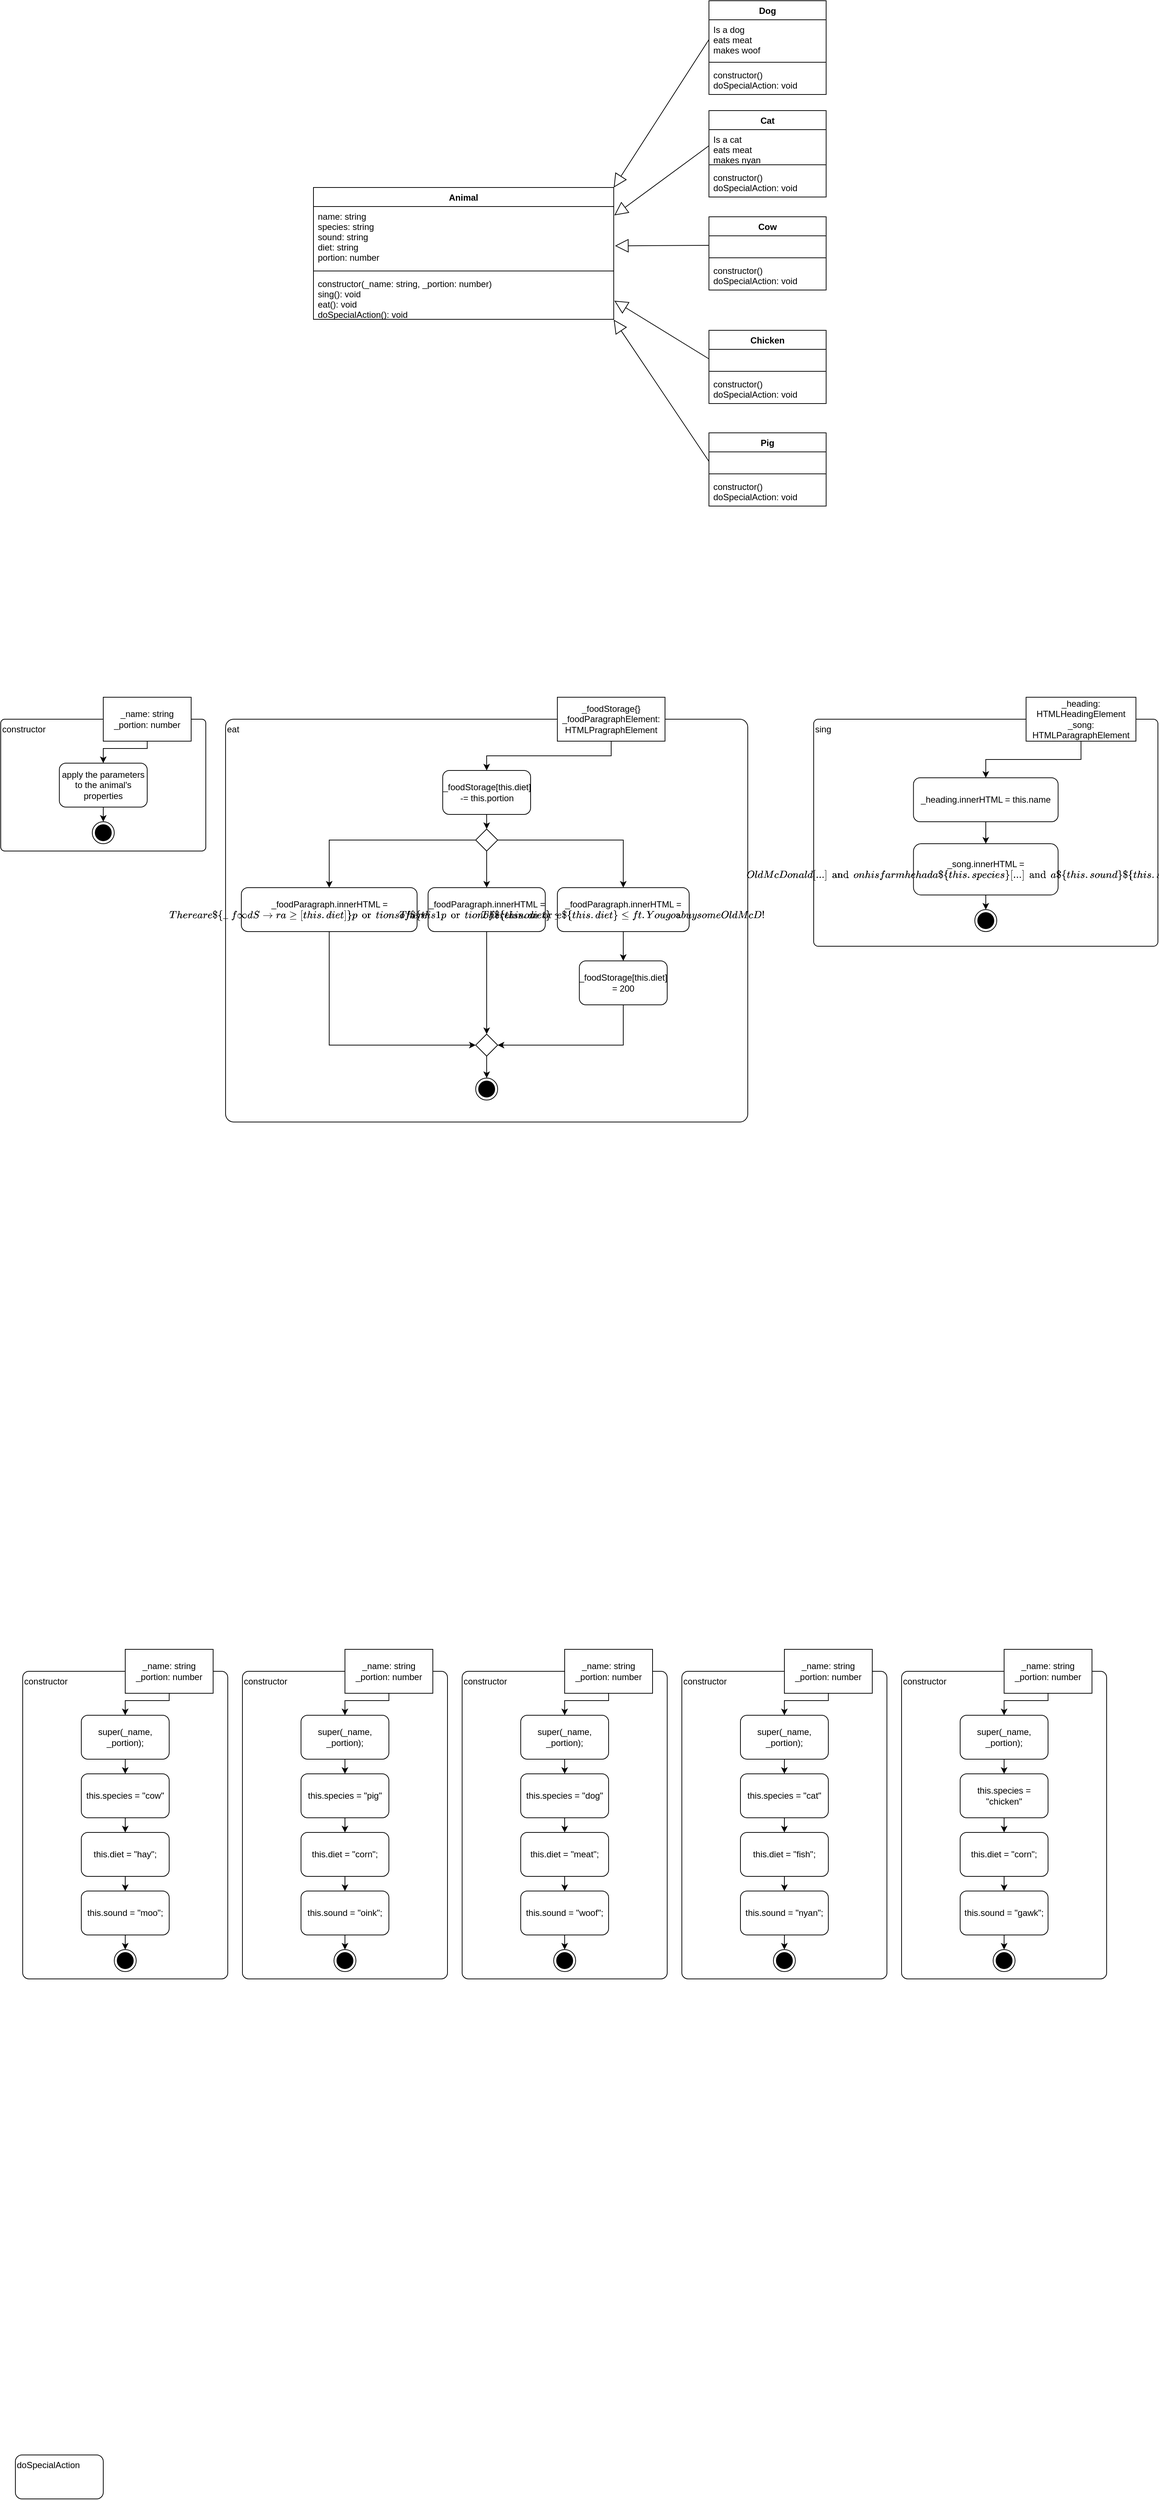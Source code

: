 <mxfile version="18.2.0" type="github">
  <diagram id="1csV_Ddix8SlzEKUmhvD" name="Page-1">
    <mxGraphModel dx="1465" dy="764" grid="1" gridSize="10" guides="1" tooltips="1" connect="1" arrows="1" fold="1" page="1" pageScale="1" pageWidth="1654" pageHeight="1169" math="0" shadow="0">
      <root>
        <mxCell id="0" />
        <mxCell id="1" parent="0" />
        <mxCell id="_8dSPXYWP2zA_d5YcyBC-33" value="" style="group" parent="1" vertex="1" connectable="0">
          <mxGeometry x="477" y="239" width="700" height="690" as="geometry" />
        </mxCell>
        <mxCell id="_8dSPXYWP2zA_d5YcyBC-1" value="Animal" style="swimlane;fontStyle=1;align=center;verticalAlign=top;childLayout=stackLayout;horizontal=1;startSize=26;horizontalStack=0;resizeParent=1;resizeParentMax=0;resizeLast=0;collapsible=1;marginBottom=0;" parent="_8dSPXYWP2zA_d5YcyBC-33" vertex="1">
          <mxGeometry y="255" width="410" height="180" as="geometry" />
        </mxCell>
        <mxCell id="_8dSPXYWP2zA_d5YcyBC-2" value="name: string&#xa;species: string&#xa;sound: string&#xa;diet: string&#xa;portion: number" style="text;strokeColor=none;fillColor=none;align=left;verticalAlign=top;spacingLeft=4;spacingRight=4;overflow=hidden;rotatable=0;points=[[0,0.5],[1,0.5]];portConstraint=eastwest;" parent="_8dSPXYWP2zA_d5YcyBC-1" vertex="1">
          <mxGeometry y="26" width="410" height="84" as="geometry" />
        </mxCell>
        <mxCell id="_8dSPXYWP2zA_d5YcyBC-3" value="" style="line;strokeWidth=1;fillColor=none;align=left;verticalAlign=middle;spacingTop=-1;spacingLeft=3;spacingRight=3;rotatable=0;labelPosition=right;points=[];portConstraint=eastwest;" parent="_8dSPXYWP2zA_d5YcyBC-1" vertex="1">
          <mxGeometry y="110" width="410" height="8" as="geometry" />
        </mxCell>
        <mxCell id="_8dSPXYWP2zA_d5YcyBC-4" value="constructor(_name: string, _portion: number)&#xa;sing(): void&#xa;eat(): void&#xa;doSpecialAction(): void" style="text;strokeColor=none;fillColor=none;align=left;verticalAlign=top;spacingLeft=4;spacingRight=4;overflow=hidden;rotatable=0;points=[[0,0.5],[1,0.5]];portConstraint=eastwest;" parent="_8dSPXYWP2zA_d5YcyBC-1" vertex="1">
          <mxGeometry y="118" width="410" height="62" as="geometry" />
        </mxCell>
        <mxCell id="_8dSPXYWP2zA_d5YcyBC-5" value="Cow" style="swimlane;fontStyle=1;align=center;verticalAlign=top;childLayout=stackLayout;horizontal=1;startSize=26;horizontalStack=0;resizeParent=1;resizeParentMax=0;resizeLast=0;collapsible=1;marginBottom=0;" parent="_8dSPXYWP2zA_d5YcyBC-33" vertex="1">
          <mxGeometry x="540" y="295" width="160" height="100" as="geometry" />
        </mxCell>
        <mxCell id="_8dSPXYWP2zA_d5YcyBC-6" value=" " style="text;strokeColor=none;fillColor=none;align=left;verticalAlign=top;spacingLeft=4;spacingRight=4;overflow=hidden;rotatable=0;points=[[0,0.5],[1,0.5]];portConstraint=eastwest;" parent="_8dSPXYWP2zA_d5YcyBC-5" vertex="1">
          <mxGeometry y="26" width="160" height="26" as="geometry" />
        </mxCell>
        <mxCell id="_8dSPXYWP2zA_d5YcyBC-7" value="" style="line;strokeWidth=1;fillColor=none;align=left;verticalAlign=middle;spacingTop=-1;spacingLeft=3;spacingRight=3;rotatable=0;labelPosition=right;points=[];portConstraint=eastwest;" parent="_8dSPXYWP2zA_d5YcyBC-5" vertex="1">
          <mxGeometry y="52" width="160" height="8" as="geometry" />
        </mxCell>
        <mxCell id="_8dSPXYWP2zA_d5YcyBC-8" value="constructor()&#xa;doSpecialAction: void" style="text;strokeColor=none;fillColor=none;align=left;verticalAlign=top;spacingLeft=4;spacingRight=4;overflow=hidden;rotatable=0;points=[[0,0.5],[1,0.5]];portConstraint=eastwest;" parent="_8dSPXYWP2zA_d5YcyBC-5" vertex="1">
          <mxGeometry y="60" width="160" height="40" as="geometry" />
        </mxCell>
        <mxCell id="_8dSPXYWP2zA_d5YcyBC-9" value="Pig" style="swimlane;fontStyle=1;align=center;verticalAlign=top;childLayout=stackLayout;horizontal=1;startSize=26;horizontalStack=0;resizeParent=1;resizeParentMax=0;resizeLast=0;collapsible=1;marginBottom=0;" parent="_8dSPXYWP2zA_d5YcyBC-33" vertex="1">
          <mxGeometry x="540" y="590" width="160" height="100" as="geometry" />
        </mxCell>
        <mxCell id="_8dSPXYWP2zA_d5YcyBC-10" value=" " style="text;strokeColor=none;fillColor=none;align=left;verticalAlign=top;spacingLeft=4;spacingRight=4;overflow=hidden;rotatable=0;points=[[0,0.5],[1,0.5]];portConstraint=eastwest;" parent="_8dSPXYWP2zA_d5YcyBC-9" vertex="1">
          <mxGeometry y="26" width="160" height="26" as="geometry" />
        </mxCell>
        <mxCell id="_8dSPXYWP2zA_d5YcyBC-11" value="" style="line;strokeWidth=1;fillColor=none;align=left;verticalAlign=middle;spacingTop=-1;spacingLeft=3;spacingRight=3;rotatable=0;labelPosition=right;points=[];portConstraint=eastwest;" parent="_8dSPXYWP2zA_d5YcyBC-9" vertex="1">
          <mxGeometry y="52" width="160" height="8" as="geometry" />
        </mxCell>
        <mxCell id="_8dSPXYWP2zA_d5YcyBC-12" value="constructor()&#xa;doSpecialAction: void" style="text;strokeColor=none;fillColor=none;align=left;verticalAlign=top;spacingLeft=4;spacingRight=4;overflow=hidden;rotatable=0;points=[[0,0.5],[1,0.5]];portConstraint=eastwest;" parent="_8dSPXYWP2zA_d5YcyBC-9" vertex="1">
          <mxGeometry y="60" width="160" height="40" as="geometry" />
        </mxCell>
        <mxCell id="_8dSPXYWP2zA_d5YcyBC-13" value="Dog" style="swimlane;fontStyle=1;align=center;verticalAlign=top;childLayout=stackLayout;horizontal=1;startSize=26;horizontalStack=0;resizeParent=1;resizeParentMax=0;resizeLast=0;collapsible=1;marginBottom=0;" parent="_8dSPXYWP2zA_d5YcyBC-33" vertex="1">
          <mxGeometry x="540" width="160" height="128" as="geometry" />
        </mxCell>
        <mxCell id="_8dSPXYWP2zA_d5YcyBC-14" value="Is a dog&#xa;eats meat&#xa;makes woof " style="text;strokeColor=none;fillColor=none;align=left;verticalAlign=top;spacingLeft=4;spacingRight=4;overflow=hidden;rotatable=0;points=[[0,0.5],[1,0.5]];portConstraint=eastwest;" parent="_8dSPXYWP2zA_d5YcyBC-13" vertex="1">
          <mxGeometry y="26" width="160" height="54" as="geometry" />
        </mxCell>
        <mxCell id="_8dSPXYWP2zA_d5YcyBC-15" value="" style="line;strokeWidth=1;fillColor=none;align=left;verticalAlign=middle;spacingTop=-1;spacingLeft=3;spacingRight=3;rotatable=0;labelPosition=right;points=[];portConstraint=eastwest;" parent="_8dSPXYWP2zA_d5YcyBC-13" vertex="1">
          <mxGeometry y="80" width="160" height="8" as="geometry" />
        </mxCell>
        <mxCell id="_8dSPXYWP2zA_d5YcyBC-16" value="constructor()&#xa;doSpecialAction: void" style="text;strokeColor=none;fillColor=none;align=left;verticalAlign=top;spacingLeft=4;spacingRight=4;overflow=hidden;rotatable=0;points=[[0,0.5],[1,0.5]];portConstraint=eastwest;" parent="_8dSPXYWP2zA_d5YcyBC-13" vertex="1">
          <mxGeometry y="88" width="160" height="40" as="geometry" />
        </mxCell>
        <mxCell id="_8dSPXYWP2zA_d5YcyBC-17" value="Cat" style="swimlane;fontStyle=1;align=center;verticalAlign=top;childLayout=stackLayout;horizontal=1;startSize=26;horizontalStack=0;resizeParent=1;resizeParentMax=0;resizeLast=0;collapsible=1;marginBottom=0;" parent="_8dSPXYWP2zA_d5YcyBC-33" vertex="1">
          <mxGeometry x="540" y="150" width="160" height="118" as="geometry" />
        </mxCell>
        <mxCell id="_8dSPXYWP2zA_d5YcyBC-18" value="Is a cat&#xa;eats meat&#xa;makes nyan " style="text;strokeColor=none;fillColor=none;align=left;verticalAlign=top;spacingLeft=4;spacingRight=4;overflow=hidden;rotatable=0;points=[[0,0.5],[1,0.5]];portConstraint=eastwest;" parent="_8dSPXYWP2zA_d5YcyBC-17" vertex="1">
          <mxGeometry y="26" width="160" height="44" as="geometry" />
        </mxCell>
        <mxCell id="_8dSPXYWP2zA_d5YcyBC-19" value="" style="line;strokeWidth=1;fillColor=none;align=left;verticalAlign=middle;spacingTop=-1;spacingLeft=3;spacingRight=3;rotatable=0;labelPosition=right;points=[];portConstraint=eastwest;" parent="_8dSPXYWP2zA_d5YcyBC-17" vertex="1">
          <mxGeometry y="70" width="160" height="8" as="geometry" />
        </mxCell>
        <mxCell id="_8dSPXYWP2zA_d5YcyBC-20" value="constructor()&#xa;doSpecialAction: void" style="text;strokeColor=none;fillColor=none;align=left;verticalAlign=top;spacingLeft=4;spacingRight=4;overflow=hidden;rotatable=0;points=[[0,0.5],[1,0.5]];portConstraint=eastwest;" parent="_8dSPXYWP2zA_d5YcyBC-17" vertex="1">
          <mxGeometry y="78" width="160" height="40" as="geometry" />
        </mxCell>
        <mxCell id="_8dSPXYWP2zA_d5YcyBC-21" value="Chicken" style="swimlane;fontStyle=1;align=center;verticalAlign=top;childLayout=stackLayout;horizontal=1;startSize=26;horizontalStack=0;resizeParent=1;resizeParentMax=0;resizeLast=0;collapsible=1;marginBottom=0;" parent="_8dSPXYWP2zA_d5YcyBC-33" vertex="1">
          <mxGeometry x="540" y="450" width="160" height="100" as="geometry" />
        </mxCell>
        <mxCell id="_8dSPXYWP2zA_d5YcyBC-22" value=" " style="text;strokeColor=none;fillColor=none;align=left;verticalAlign=top;spacingLeft=4;spacingRight=4;overflow=hidden;rotatable=0;points=[[0,0.5],[1,0.5]];portConstraint=eastwest;" parent="_8dSPXYWP2zA_d5YcyBC-21" vertex="1">
          <mxGeometry y="26" width="160" height="26" as="geometry" />
        </mxCell>
        <mxCell id="_8dSPXYWP2zA_d5YcyBC-23" value="" style="line;strokeWidth=1;fillColor=none;align=left;verticalAlign=middle;spacingTop=-1;spacingLeft=3;spacingRight=3;rotatable=0;labelPosition=right;points=[];portConstraint=eastwest;" parent="_8dSPXYWP2zA_d5YcyBC-21" vertex="1">
          <mxGeometry y="52" width="160" height="8" as="geometry" />
        </mxCell>
        <mxCell id="_8dSPXYWP2zA_d5YcyBC-24" value="constructor()&#xa;doSpecialAction: void" style="text;strokeColor=none;fillColor=none;align=left;verticalAlign=top;spacingLeft=4;spacingRight=4;overflow=hidden;rotatable=0;points=[[0,0.5],[1,0.5]];portConstraint=eastwest;" parent="_8dSPXYWP2zA_d5YcyBC-21" vertex="1">
          <mxGeometry y="60" width="160" height="40" as="geometry" />
        </mxCell>
        <mxCell id="_8dSPXYWP2zA_d5YcyBC-28" value="" style="endArrow=block;endSize=16;endFill=0;html=1;rounded=0;exitX=0;exitY=0.5;exitDx=0;exitDy=0;entryX=1;entryY=0;entryDx=0;entryDy=0;" parent="_8dSPXYWP2zA_d5YcyBC-33" source="_8dSPXYWP2zA_d5YcyBC-14" target="_8dSPXYWP2zA_d5YcyBC-1" edge="1">
          <mxGeometry width="160" relative="1" as="geometry">
            <mxPoint x="440" y="360" as="sourcePoint" />
            <mxPoint x="600" y="360" as="targetPoint" />
          </mxGeometry>
        </mxCell>
        <mxCell id="_8dSPXYWP2zA_d5YcyBC-29" value="" style="endArrow=block;endSize=16;endFill=0;html=1;rounded=0;exitX=0;exitY=0.5;exitDx=0;exitDy=0;entryX=1.002;entryY=0.143;entryDx=0;entryDy=0;entryPerimeter=0;" parent="_8dSPXYWP2zA_d5YcyBC-33" source="_8dSPXYWP2zA_d5YcyBC-18" target="_8dSPXYWP2zA_d5YcyBC-2" edge="1">
          <mxGeometry x="-0.145" y="8" width="160" relative="1" as="geometry">
            <mxPoint x="440" y="280" as="sourcePoint" />
            <mxPoint x="600" y="280" as="targetPoint" />
            <mxPoint as="offset" />
          </mxGeometry>
        </mxCell>
        <mxCell id="_8dSPXYWP2zA_d5YcyBC-30" value="" style="endArrow=block;endSize=16;endFill=0;html=1;rounded=0;exitX=0;exitY=0.5;exitDx=0;exitDy=0;entryX=1.004;entryY=0.639;entryDx=0;entryDy=0;entryPerimeter=0;" parent="_8dSPXYWP2zA_d5YcyBC-33" source="_8dSPXYWP2zA_d5YcyBC-6" target="_8dSPXYWP2zA_d5YcyBC-2" edge="1">
          <mxGeometry width="160" relative="1" as="geometry">
            <mxPoint x="440" y="280" as="sourcePoint" />
            <mxPoint x="420" y="360" as="targetPoint" />
          </mxGeometry>
        </mxCell>
        <mxCell id="_8dSPXYWP2zA_d5YcyBC-31" value="" style="endArrow=block;endSize=16;endFill=0;html=1;rounded=0;exitX=0;exitY=0.5;exitDx=0;exitDy=0;entryX=1.002;entryY=0.591;entryDx=0;entryDy=0;entryPerimeter=0;" parent="_8dSPXYWP2zA_d5YcyBC-33" source="_8dSPXYWP2zA_d5YcyBC-22" target="_8dSPXYWP2zA_d5YcyBC-4" edge="1">
          <mxGeometry width="160" relative="1" as="geometry">
            <mxPoint x="440" y="440" as="sourcePoint" />
            <mxPoint x="600" y="440" as="targetPoint" />
          </mxGeometry>
        </mxCell>
        <mxCell id="_8dSPXYWP2zA_d5YcyBC-32" value="" style="endArrow=block;endSize=16;endFill=0;html=1;rounded=0;entryX=1;entryY=1.008;entryDx=0;entryDy=0;entryPerimeter=0;exitX=0;exitY=0.5;exitDx=0;exitDy=0;" parent="_8dSPXYWP2zA_d5YcyBC-33" source="_8dSPXYWP2zA_d5YcyBC-10" target="_8dSPXYWP2zA_d5YcyBC-4" edge="1">
          <mxGeometry width="160" relative="1" as="geometry">
            <mxPoint x="440" y="440" as="sourcePoint" />
            <mxPoint x="600" y="440" as="targetPoint" />
          </mxGeometry>
        </mxCell>
        <mxCell id="_8dSPXYWP2zA_d5YcyBC-40" value="" style="group" parent="1" vertex="1" connectable="0">
          <mxGeometry x="50" y="1190" width="280" height="210" as="geometry" />
        </mxCell>
        <mxCell id="_8dSPXYWP2zA_d5YcyBC-34" value="constructor" style="rounded=1;whiteSpace=wrap;html=1;verticalAlign=top;align=left;arcSize=3;" parent="_8dSPXYWP2zA_d5YcyBC-40" vertex="1">
          <mxGeometry y="30" width="280" height="180" as="geometry" />
        </mxCell>
        <mxCell id="_8dSPXYWP2zA_d5YcyBC-35" value="_name: string&lt;br&gt;_portion: number" style="rounded=0;whiteSpace=wrap;html=1;" parent="_8dSPXYWP2zA_d5YcyBC-40" vertex="1">
          <mxGeometry x="140" width="120" height="60" as="geometry" />
        </mxCell>
        <mxCell id="_8dSPXYWP2zA_d5YcyBC-36" value="apply the parameters to the animal&#39;s properties" style="rounded=1;whiteSpace=wrap;html=1;" parent="_8dSPXYWP2zA_d5YcyBC-40" vertex="1">
          <mxGeometry x="80" y="90" width="120" height="60" as="geometry" />
        </mxCell>
        <mxCell id="_8dSPXYWP2zA_d5YcyBC-38" style="edgeStyle=orthogonalEdgeStyle;rounded=0;orthogonalLoop=1;jettySize=auto;html=1;exitX=0.5;exitY=1;exitDx=0;exitDy=0;entryX=0.5;entryY=0;entryDx=0;entryDy=0;" parent="_8dSPXYWP2zA_d5YcyBC-40" source="_8dSPXYWP2zA_d5YcyBC-35" target="_8dSPXYWP2zA_d5YcyBC-36" edge="1">
          <mxGeometry relative="1" as="geometry">
            <Array as="points">
              <mxPoint x="200" y="70" />
              <mxPoint x="140" y="70" />
            </Array>
          </mxGeometry>
        </mxCell>
        <mxCell id="_8dSPXYWP2zA_d5YcyBC-37" value="" style="ellipse;html=1;shape=endState;fillColor=#000000;strokeColor=#000000;" parent="_8dSPXYWP2zA_d5YcyBC-40" vertex="1">
          <mxGeometry x="125" y="170" width="30" height="30" as="geometry" />
        </mxCell>
        <mxCell id="_8dSPXYWP2zA_d5YcyBC-39" style="edgeStyle=orthogonalEdgeStyle;rounded=0;orthogonalLoop=1;jettySize=auto;html=1;exitX=0.5;exitY=1;exitDx=0;exitDy=0;entryX=0.5;entryY=0;entryDx=0;entryDy=0;" parent="_8dSPXYWP2zA_d5YcyBC-40" source="_8dSPXYWP2zA_d5YcyBC-36" target="_8dSPXYWP2zA_d5YcyBC-37" edge="1">
          <mxGeometry relative="1" as="geometry" />
        </mxCell>
        <mxCell id="_8dSPXYWP2zA_d5YcyBC-62" value="" style="group" parent="1" vertex="1" connectable="0">
          <mxGeometry x="357" y="1190" width="713" height="580" as="geometry" />
        </mxCell>
        <mxCell id="_8dSPXYWP2zA_d5YcyBC-41" value="eat" style="rounded=1;whiteSpace=wrap;html=1;verticalAlign=top;align=left;arcSize=2;" parent="_8dSPXYWP2zA_d5YcyBC-62" vertex="1">
          <mxGeometry y="30" width="713" height="550" as="geometry" />
        </mxCell>
        <mxCell id="_8dSPXYWP2zA_d5YcyBC-42" value="_foodStorage{}&lt;br&gt;_foodParagraphElement:&lt;br&gt;HTMLPragraphElement" style="rounded=0;whiteSpace=wrap;html=1;" parent="_8dSPXYWP2zA_d5YcyBC-62" vertex="1">
          <mxGeometry x="453" width="147" height="60" as="geometry" />
        </mxCell>
        <mxCell id="_8dSPXYWP2zA_d5YcyBC-43" value="_foodStorage[this.diet] -= this.portion" style="rounded=1;whiteSpace=wrap;html=1;labelBorderColor=none;" parent="_8dSPXYWP2zA_d5YcyBC-62" vertex="1">
          <mxGeometry x="296.5" y="100" width="120" height="60" as="geometry" />
        </mxCell>
        <mxCell id="_8dSPXYWP2zA_d5YcyBC-52" style="edgeStyle=orthogonalEdgeStyle;rounded=0;orthogonalLoop=1;jettySize=auto;html=1;exitX=0.5;exitY=1;exitDx=0;exitDy=0;entryX=0.5;entryY=0;entryDx=0;entryDy=0;" parent="_8dSPXYWP2zA_d5YcyBC-62" source="_8dSPXYWP2zA_d5YcyBC-42" target="_8dSPXYWP2zA_d5YcyBC-43" edge="1">
          <mxGeometry relative="1" as="geometry" />
        </mxCell>
        <mxCell id="_8dSPXYWP2zA_d5YcyBC-44" value="" style="rhombus;whiteSpace=wrap;html=1;labelBorderColor=none;" parent="_8dSPXYWP2zA_d5YcyBC-62" vertex="1">
          <mxGeometry x="341.5" y="180" width="30" height="30" as="geometry" />
        </mxCell>
        <mxCell id="_8dSPXYWP2zA_d5YcyBC-53" style="edgeStyle=orthogonalEdgeStyle;rounded=0;orthogonalLoop=1;jettySize=auto;html=1;exitX=0.5;exitY=1;exitDx=0;exitDy=0;entryX=0.5;entryY=0;entryDx=0;entryDy=0;" parent="_8dSPXYWP2zA_d5YcyBC-62" source="_8dSPXYWP2zA_d5YcyBC-43" target="_8dSPXYWP2zA_d5YcyBC-44" edge="1">
          <mxGeometry relative="1" as="geometry" />
        </mxCell>
        <mxCell id="_8dSPXYWP2zA_d5YcyBC-45" value="_foodParagraph.innerHTML = `There are ${_foodStorage[this.diet]} portions of ${this.diet} left`" style="rounded=1;whiteSpace=wrap;html=1;labelBorderColor=none;" parent="_8dSPXYWP2zA_d5YcyBC-62" vertex="1">
          <mxGeometry x="21.5" y="260" width="240" height="60" as="geometry" />
        </mxCell>
        <mxCell id="_8dSPXYWP2zA_d5YcyBC-54" style="edgeStyle=orthogonalEdgeStyle;rounded=0;orthogonalLoop=1;jettySize=auto;html=1;exitX=0;exitY=0.5;exitDx=0;exitDy=0;entryX=0.5;entryY=0;entryDx=0;entryDy=0;" parent="_8dSPXYWP2zA_d5YcyBC-62" source="_8dSPXYWP2zA_d5YcyBC-44" target="_8dSPXYWP2zA_d5YcyBC-45" edge="1">
          <mxGeometry relative="1" as="geometry" />
        </mxCell>
        <mxCell id="_8dSPXYWP2zA_d5YcyBC-46" value="_foodParagraph.innerHTML = `There is 1 portion of ${this.diet} left`" style="rounded=1;whiteSpace=wrap;html=1;labelBorderColor=none;" parent="_8dSPXYWP2zA_d5YcyBC-62" vertex="1">
          <mxGeometry x="276.5" y="260" width="160" height="60" as="geometry" />
        </mxCell>
        <mxCell id="_8dSPXYWP2zA_d5YcyBC-55" style="edgeStyle=orthogonalEdgeStyle;rounded=0;orthogonalLoop=1;jettySize=auto;html=1;exitX=0.5;exitY=1;exitDx=0;exitDy=0;entryX=0.5;entryY=0;entryDx=0;entryDy=0;" parent="_8dSPXYWP2zA_d5YcyBC-62" source="_8dSPXYWP2zA_d5YcyBC-44" target="_8dSPXYWP2zA_d5YcyBC-46" edge="1">
          <mxGeometry relative="1" as="geometry" />
        </mxCell>
        <mxCell id="_8dSPXYWP2zA_d5YcyBC-47" value="_foodParagraph.innerHTML = `There is no more ${this.diet} left. You gotta buy some Old McD!`" style="rounded=1;whiteSpace=wrap;html=1;labelBorderColor=none;" parent="_8dSPXYWP2zA_d5YcyBC-62" vertex="1">
          <mxGeometry x="453" y="260" width="180" height="60" as="geometry" />
        </mxCell>
        <mxCell id="_8dSPXYWP2zA_d5YcyBC-56" style="edgeStyle=orthogonalEdgeStyle;rounded=0;orthogonalLoop=1;jettySize=auto;html=1;exitX=1;exitY=0.5;exitDx=0;exitDy=0;entryX=0.5;entryY=0;entryDx=0;entryDy=0;" parent="_8dSPXYWP2zA_d5YcyBC-62" source="_8dSPXYWP2zA_d5YcyBC-44" target="_8dSPXYWP2zA_d5YcyBC-47" edge="1">
          <mxGeometry relative="1" as="geometry" />
        </mxCell>
        <mxCell id="_8dSPXYWP2zA_d5YcyBC-48" value="_foodStorage[this.diet] = 200" style="rounded=1;whiteSpace=wrap;html=1;labelBorderColor=none;" parent="_8dSPXYWP2zA_d5YcyBC-62" vertex="1">
          <mxGeometry x="483" y="360" width="120" height="60" as="geometry" />
        </mxCell>
        <mxCell id="_8dSPXYWP2zA_d5YcyBC-59" style="edgeStyle=orthogonalEdgeStyle;rounded=0;orthogonalLoop=1;jettySize=auto;html=1;exitX=0.5;exitY=1;exitDx=0;exitDy=0;entryX=0.5;entryY=0;entryDx=0;entryDy=0;" parent="_8dSPXYWP2zA_d5YcyBC-62" source="_8dSPXYWP2zA_d5YcyBC-47" target="_8dSPXYWP2zA_d5YcyBC-48" edge="1">
          <mxGeometry relative="1" as="geometry" />
        </mxCell>
        <mxCell id="_8dSPXYWP2zA_d5YcyBC-50" value="" style="rhombus;whiteSpace=wrap;html=1;labelBorderColor=none;" parent="_8dSPXYWP2zA_d5YcyBC-62" vertex="1">
          <mxGeometry x="341.5" y="460" width="30" height="30" as="geometry" />
        </mxCell>
        <mxCell id="_8dSPXYWP2zA_d5YcyBC-57" style="edgeStyle=orthogonalEdgeStyle;rounded=0;orthogonalLoop=1;jettySize=auto;html=1;exitX=0.5;exitY=1;exitDx=0;exitDy=0;entryX=0;entryY=0.5;entryDx=0;entryDy=0;" parent="_8dSPXYWP2zA_d5YcyBC-62" source="_8dSPXYWP2zA_d5YcyBC-45" target="_8dSPXYWP2zA_d5YcyBC-50" edge="1">
          <mxGeometry relative="1" as="geometry" />
        </mxCell>
        <mxCell id="_8dSPXYWP2zA_d5YcyBC-58" style="edgeStyle=orthogonalEdgeStyle;rounded=0;orthogonalLoop=1;jettySize=auto;html=1;exitX=0.5;exitY=1;exitDx=0;exitDy=0;entryX=0.5;entryY=0;entryDx=0;entryDy=0;" parent="_8dSPXYWP2zA_d5YcyBC-62" source="_8dSPXYWP2zA_d5YcyBC-46" target="_8dSPXYWP2zA_d5YcyBC-50" edge="1">
          <mxGeometry relative="1" as="geometry" />
        </mxCell>
        <mxCell id="_8dSPXYWP2zA_d5YcyBC-60" style="edgeStyle=orthogonalEdgeStyle;rounded=0;orthogonalLoop=1;jettySize=auto;html=1;exitX=0.5;exitY=1;exitDx=0;exitDy=0;entryX=1;entryY=0.5;entryDx=0;entryDy=0;" parent="_8dSPXYWP2zA_d5YcyBC-62" source="_8dSPXYWP2zA_d5YcyBC-48" target="_8dSPXYWP2zA_d5YcyBC-50" edge="1">
          <mxGeometry relative="1" as="geometry" />
        </mxCell>
        <mxCell id="_8dSPXYWP2zA_d5YcyBC-51" value="" style="ellipse;html=1;shape=endState;fillColor=#000000;strokeColor=#000000;" parent="_8dSPXYWP2zA_d5YcyBC-62" vertex="1">
          <mxGeometry x="341.5" y="520" width="30" height="30" as="geometry" />
        </mxCell>
        <mxCell id="_8dSPXYWP2zA_d5YcyBC-61" style="edgeStyle=orthogonalEdgeStyle;rounded=0;orthogonalLoop=1;jettySize=auto;html=1;exitX=0.5;exitY=1;exitDx=0;exitDy=0;entryX=0.5;entryY=0;entryDx=0;entryDy=0;" parent="_8dSPXYWP2zA_d5YcyBC-62" source="_8dSPXYWP2zA_d5YcyBC-50" target="_8dSPXYWP2zA_d5YcyBC-51" edge="1">
          <mxGeometry relative="1" as="geometry" />
        </mxCell>
        <mxCell id="GHM1AjA-eYtkxt2MmcrY-9" value="" style="group" vertex="1" connectable="0" parent="1">
          <mxGeometry x="1160" y="1190" width="470" height="340" as="geometry" />
        </mxCell>
        <mxCell id="GHM1AjA-eYtkxt2MmcrY-1" value="sing" style="rounded=1;whiteSpace=wrap;html=1;arcSize=2;verticalAlign=top;align=left;" vertex="1" parent="GHM1AjA-eYtkxt2MmcrY-9">
          <mxGeometry y="30" width="470" height="310" as="geometry" />
        </mxCell>
        <mxCell id="GHM1AjA-eYtkxt2MmcrY-2" value="_heading: HTMLHeadingElement&lt;br&gt;_song: HTMLParagraphElement" style="rounded=0;whiteSpace=wrap;html=1;" vertex="1" parent="GHM1AjA-eYtkxt2MmcrY-9">
          <mxGeometry x="290" width="150" height="60" as="geometry" />
        </mxCell>
        <mxCell id="GHM1AjA-eYtkxt2MmcrY-3" value="_heading.innerHTML = this.name" style="rounded=1;whiteSpace=wrap;html=1;" vertex="1" parent="GHM1AjA-eYtkxt2MmcrY-9">
          <mxGeometry x="136.25" y="110" width="197.5" height="60" as="geometry" />
        </mxCell>
        <mxCell id="GHM1AjA-eYtkxt2MmcrY-6" style="edgeStyle=orthogonalEdgeStyle;rounded=0;orthogonalLoop=1;jettySize=auto;html=1;exitX=0.5;exitY=1;exitDx=0;exitDy=0;entryX=0.5;entryY=0;entryDx=0;entryDy=0;" edge="1" parent="GHM1AjA-eYtkxt2MmcrY-9" source="GHM1AjA-eYtkxt2MmcrY-2" target="GHM1AjA-eYtkxt2MmcrY-3">
          <mxGeometry relative="1" as="geometry" />
        </mxCell>
        <mxCell id="GHM1AjA-eYtkxt2MmcrY-4" value="_song.innerHTML = `Old McDonald[...] and on his farm he had a ${this.species} [...] and a ${this.sound}${this.sound} here [...]`" style="rounded=1;whiteSpace=wrap;html=1;" vertex="1" parent="GHM1AjA-eYtkxt2MmcrY-9">
          <mxGeometry x="136.25" y="200" width="197.5" height="70" as="geometry" />
        </mxCell>
        <mxCell id="GHM1AjA-eYtkxt2MmcrY-7" style="edgeStyle=orthogonalEdgeStyle;rounded=0;orthogonalLoop=1;jettySize=auto;html=1;exitX=0.5;exitY=1;exitDx=0;exitDy=0;entryX=0.5;entryY=0;entryDx=0;entryDy=0;" edge="1" parent="GHM1AjA-eYtkxt2MmcrY-9" source="GHM1AjA-eYtkxt2MmcrY-3" target="GHM1AjA-eYtkxt2MmcrY-4">
          <mxGeometry relative="1" as="geometry" />
        </mxCell>
        <mxCell id="GHM1AjA-eYtkxt2MmcrY-5" value="" style="ellipse;html=1;shape=endState;fillColor=#000000;strokeColor=#000000;" vertex="1" parent="GHM1AjA-eYtkxt2MmcrY-9">
          <mxGeometry x="220" y="290" width="30" height="30" as="geometry" />
        </mxCell>
        <mxCell id="GHM1AjA-eYtkxt2MmcrY-8" style="edgeStyle=orthogonalEdgeStyle;rounded=0;orthogonalLoop=1;jettySize=auto;html=1;exitX=0.5;exitY=1;exitDx=0;exitDy=0;entryX=0.5;entryY=0;entryDx=0;entryDy=0;" edge="1" parent="GHM1AjA-eYtkxt2MmcrY-9" source="GHM1AjA-eYtkxt2MmcrY-4" target="GHM1AjA-eYtkxt2MmcrY-5">
          <mxGeometry relative="1" as="geometry" />
        </mxCell>
        <mxCell id="GHM1AjA-eYtkxt2MmcrY-11" value="constructor" style="rounded=1;whiteSpace=wrap;html=1;verticalAlign=top;align=left;arcSize=3;" vertex="1" parent="1">
          <mxGeometry x="80" y="2520" width="280" height="420" as="geometry" />
        </mxCell>
        <mxCell id="GHM1AjA-eYtkxt2MmcrY-22" style="edgeStyle=orthogonalEdgeStyle;rounded=0;orthogonalLoop=1;jettySize=auto;html=1;exitX=0.5;exitY=1;exitDx=0;exitDy=0;entryX=0.5;entryY=0;entryDx=0;entryDy=0;" edge="1" parent="1" source="GHM1AjA-eYtkxt2MmcrY-13" target="GHM1AjA-eYtkxt2MmcrY-18">
          <mxGeometry relative="1" as="geometry" />
        </mxCell>
        <mxCell id="GHM1AjA-eYtkxt2MmcrY-13" value="super(_name, _portion);" style="rounded=1;whiteSpace=wrap;html=1;" vertex="1" parent="1">
          <mxGeometry x="160" y="2580" width="120" height="60" as="geometry" />
        </mxCell>
        <mxCell id="GHM1AjA-eYtkxt2MmcrY-15" value="" style="ellipse;html=1;shape=endState;fillColor=#000000;strokeColor=#000000;" vertex="1" parent="1">
          <mxGeometry x="205" y="2900" width="30" height="30" as="geometry" />
        </mxCell>
        <mxCell id="GHM1AjA-eYtkxt2MmcrY-21" style="edgeStyle=orthogonalEdgeStyle;rounded=0;orthogonalLoop=1;jettySize=auto;html=1;exitX=0.5;exitY=1;exitDx=0;exitDy=0;entryX=0.5;entryY=0;entryDx=0;entryDy=0;" edge="1" parent="1" source="GHM1AjA-eYtkxt2MmcrY-17" target="GHM1AjA-eYtkxt2MmcrY-13">
          <mxGeometry relative="1" as="geometry">
            <Array as="points">
              <mxPoint x="280" y="2560" />
              <mxPoint x="220" y="2560" />
            </Array>
          </mxGeometry>
        </mxCell>
        <mxCell id="GHM1AjA-eYtkxt2MmcrY-17" value="_name: string&lt;br&gt;_portion: number" style="rounded=0;whiteSpace=wrap;html=1;" vertex="1" parent="1">
          <mxGeometry x="220" y="2490" width="120" height="60" as="geometry" />
        </mxCell>
        <mxCell id="GHM1AjA-eYtkxt2MmcrY-23" style="edgeStyle=orthogonalEdgeStyle;rounded=0;orthogonalLoop=1;jettySize=auto;html=1;exitX=0.5;exitY=1;exitDx=0;exitDy=0;entryX=0.5;entryY=0;entryDx=0;entryDy=0;" edge="1" parent="1" source="GHM1AjA-eYtkxt2MmcrY-18" target="GHM1AjA-eYtkxt2MmcrY-19">
          <mxGeometry relative="1" as="geometry" />
        </mxCell>
        <mxCell id="GHM1AjA-eYtkxt2MmcrY-18" value="this.species = &quot;cow&quot;" style="rounded=1;whiteSpace=wrap;html=1;" vertex="1" parent="1">
          <mxGeometry x="160" y="2660" width="120" height="60" as="geometry" />
        </mxCell>
        <mxCell id="GHM1AjA-eYtkxt2MmcrY-24" style="edgeStyle=orthogonalEdgeStyle;rounded=0;orthogonalLoop=1;jettySize=auto;html=1;exitX=0.5;exitY=1;exitDx=0;exitDy=0;entryX=0.5;entryY=0;entryDx=0;entryDy=0;" edge="1" parent="1" source="GHM1AjA-eYtkxt2MmcrY-19" target="GHM1AjA-eYtkxt2MmcrY-20">
          <mxGeometry relative="1" as="geometry" />
        </mxCell>
        <mxCell id="GHM1AjA-eYtkxt2MmcrY-19" value="this.diet = &quot;hay&quot;;" style="rounded=1;whiteSpace=wrap;html=1;" vertex="1" parent="1">
          <mxGeometry x="160" y="2740" width="120" height="60" as="geometry" />
        </mxCell>
        <mxCell id="GHM1AjA-eYtkxt2MmcrY-25" style="edgeStyle=orthogonalEdgeStyle;rounded=0;orthogonalLoop=1;jettySize=auto;html=1;exitX=0.5;exitY=1;exitDx=0;exitDy=0;entryX=0.5;entryY=0;entryDx=0;entryDy=0;" edge="1" parent="1" source="GHM1AjA-eYtkxt2MmcrY-20" target="GHM1AjA-eYtkxt2MmcrY-15">
          <mxGeometry relative="1" as="geometry" />
        </mxCell>
        <mxCell id="GHM1AjA-eYtkxt2MmcrY-20" value="this.sound = &quot;moo&quot;;" style="rounded=1;whiteSpace=wrap;html=1;" vertex="1" parent="1">
          <mxGeometry x="160" y="2820" width="120" height="60" as="geometry" />
        </mxCell>
        <mxCell id="GHM1AjA-eYtkxt2MmcrY-26" value="constructor" style="rounded=1;whiteSpace=wrap;html=1;verticalAlign=top;align=left;arcSize=3;" vertex="1" parent="1">
          <mxGeometry x="380" y="2520" width="280" height="420" as="geometry" />
        </mxCell>
        <mxCell id="GHM1AjA-eYtkxt2MmcrY-27" style="edgeStyle=orthogonalEdgeStyle;rounded=0;orthogonalLoop=1;jettySize=auto;html=1;exitX=0.5;exitY=1;exitDx=0;exitDy=0;entryX=0.5;entryY=0;entryDx=0;entryDy=0;" edge="1" parent="1" source="GHM1AjA-eYtkxt2MmcrY-28" target="GHM1AjA-eYtkxt2MmcrY-33">
          <mxGeometry relative="1" as="geometry" />
        </mxCell>
        <mxCell id="GHM1AjA-eYtkxt2MmcrY-28" value="super(_name, _portion);" style="rounded=1;whiteSpace=wrap;html=1;" vertex="1" parent="1">
          <mxGeometry x="460" y="2580" width="120" height="60" as="geometry" />
        </mxCell>
        <mxCell id="GHM1AjA-eYtkxt2MmcrY-29" value="" style="ellipse;html=1;shape=endState;fillColor=#000000;strokeColor=#000000;" vertex="1" parent="1">
          <mxGeometry x="505" y="2900" width="30" height="30" as="geometry" />
        </mxCell>
        <mxCell id="GHM1AjA-eYtkxt2MmcrY-30" style="edgeStyle=orthogonalEdgeStyle;rounded=0;orthogonalLoop=1;jettySize=auto;html=1;exitX=0.5;exitY=1;exitDx=0;exitDy=0;entryX=0.5;entryY=0;entryDx=0;entryDy=0;" edge="1" parent="1" source="GHM1AjA-eYtkxt2MmcrY-31" target="GHM1AjA-eYtkxt2MmcrY-28">
          <mxGeometry relative="1" as="geometry">
            <Array as="points">
              <mxPoint x="580" y="2560" />
              <mxPoint x="520" y="2560" />
            </Array>
          </mxGeometry>
        </mxCell>
        <mxCell id="GHM1AjA-eYtkxt2MmcrY-31" value="_name: string&lt;br&gt;_portion: number" style="rounded=0;whiteSpace=wrap;html=1;" vertex="1" parent="1">
          <mxGeometry x="520" y="2490" width="120" height="60" as="geometry" />
        </mxCell>
        <mxCell id="GHM1AjA-eYtkxt2MmcrY-32" style="edgeStyle=orthogonalEdgeStyle;rounded=0;orthogonalLoop=1;jettySize=auto;html=1;exitX=0.5;exitY=1;exitDx=0;exitDy=0;entryX=0.5;entryY=0;entryDx=0;entryDy=0;" edge="1" parent="1" source="GHM1AjA-eYtkxt2MmcrY-33" target="GHM1AjA-eYtkxt2MmcrY-35">
          <mxGeometry relative="1" as="geometry" />
        </mxCell>
        <mxCell id="GHM1AjA-eYtkxt2MmcrY-33" value="this.species = &quot;pig&quot;" style="rounded=1;whiteSpace=wrap;html=1;" vertex="1" parent="1">
          <mxGeometry x="460" y="2660" width="120" height="60" as="geometry" />
        </mxCell>
        <mxCell id="GHM1AjA-eYtkxt2MmcrY-34" style="edgeStyle=orthogonalEdgeStyle;rounded=0;orthogonalLoop=1;jettySize=auto;html=1;exitX=0.5;exitY=1;exitDx=0;exitDy=0;entryX=0.5;entryY=0;entryDx=0;entryDy=0;" edge="1" parent="1" source="GHM1AjA-eYtkxt2MmcrY-35" target="GHM1AjA-eYtkxt2MmcrY-37">
          <mxGeometry relative="1" as="geometry" />
        </mxCell>
        <mxCell id="GHM1AjA-eYtkxt2MmcrY-35" value="this.diet = &quot;corn&quot;;" style="rounded=1;whiteSpace=wrap;html=1;" vertex="1" parent="1">
          <mxGeometry x="460" y="2740" width="120" height="60" as="geometry" />
        </mxCell>
        <mxCell id="GHM1AjA-eYtkxt2MmcrY-36" style="edgeStyle=orthogonalEdgeStyle;rounded=0;orthogonalLoop=1;jettySize=auto;html=1;exitX=0.5;exitY=1;exitDx=0;exitDy=0;entryX=0.5;entryY=0;entryDx=0;entryDy=0;" edge="1" parent="1" source="GHM1AjA-eYtkxt2MmcrY-37" target="GHM1AjA-eYtkxt2MmcrY-29">
          <mxGeometry relative="1" as="geometry" />
        </mxCell>
        <mxCell id="GHM1AjA-eYtkxt2MmcrY-37" value="this.sound = &quot;oink&quot;;" style="rounded=1;whiteSpace=wrap;html=1;" vertex="1" parent="1">
          <mxGeometry x="460" y="2820" width="120" height="60" as="geometry" />
        </mxCell>
        <mxCell id="GHM1AjA-eYtkxt2MmcrY-38" value="constructor" style="rounded=1;whiteSpace=wrap;html=1;verticalAlign=top;align=left;arcSize=3;" vertex="1" parent="1">
          <mxGeometry x="680" y="2520" width="280" height="420" as="geometry" />
        </mxCell>
        <mxCell id="GHM1AjA-eYtkxt2MmcrY-39" style="edgeStyle=orthogonalEdgeStyle;rounded=0;orthogonalLoop=1;jettySize=auto;html=1;exitX=0.5;exitY=1;exitDx=0;exitDy=0;entryX=0.5;entryY=0;entryDx=0;entryDy=0;" edge="1" parent="1" source="GHM1AjA-eYtkxt2MmcrY-40" target="GHM1AjA-eYtkxt2MmcrY-45">
          <mxGeometry relative="1" as="geometry" />
        </mxCell>
        <mxCell id="GHM1AjA-eYtkxt2MmcrY-40" value="super(_name, _portion);" style="rounded=1;whiteSpace=wrap;html=1;" vertex="1" parent="1">
          <mxGeometry x="760" y="2580" width="120" height="60" as="geometry" />
        </mxCell>
        <mxCell id="GHM1AjA-eYtkxt2MmcrY-41" value="" style="ellipse;html=1;shape=endState;fillColor=#000000;strokeColor=#000000;" vertex="1" parent="1">
          <mxGeometry x="805" y="2900" width="30" height="30" as="geometry" />
        </mxCell>
        <mxCell id="GHM1AjA-eYtkxt2MmcrY-42" style="edgeStyle=orthogonalEdgeStyle;rounded=0;orthogonalLoop=1;jettySize=auto;html=1;exitX=0.5;exitY=1;exitDx=0;exitDy=0;entryX=0.5;entryY=0;entryDx=0;entryDy=0;" edge="1" parent="1" source="GHM1AjA-eYtkxt2MmcrY-43" target="GHM1AjA-eYtkxt2MmcrY-40">
          <mxGeometry relative="1" as="geometry">
            <Array as="points">
              <mxPoint x="880" y="2560" />
              <mxPoint x="820" y="2560" />
            </Array>
          </mxGeometry>
        </mxCell>
        <mxCell id="GHM1AjA-eYtkxt2MmcrY-43" value="_name: string&lt;br&gt;_portion: number" style="rounded=0;whiteSpace=wrap;html=1;" vertex="1" parent="1">
          <mxGeometry x="820" y="2490" width="120" height="60" as="geometry" />
        </mxCell>
        <mxCell id="GHM1AjA-eYtkxt2MmcrY-44" style="edgeStyle=orthogonalEdgeStyle;rounded=0;orthogonalLoop=1;jettySize=auto;html=1;exitX=0.5;exitY=1;exitDx=0;exitDy=0;entryX=0.5;entryY=0;entryDx=0;entryDy=0;" edge="1" parent="1" source="GHM1AjA-eYtkxt2MmcrY-45" target="GHM1AjA-eYtkxt2MmcrY-47">
          <mxGeometry relative="1" as="geometry" />
        </mxCell>
        <mxCell id="GHM1AjA-eYtkxt2MmcrY-45" value="this.species = &quot;dog&quot;" style="rounded=1;whiteSpace=wrap;html=1;" vertex="1" parent="1">
          <mxGeometry x="760" y="2660" width="120" height="60" as="geometry" />
        </mxCell>
        <mxCell id="GHM1AjA-eYtkxt2MmcrY-46" style="edgeStyle=orthogonalEdgeStyle;rounded=0;orthogonalLoop=1;jettySize=auto;html=1;exitX=0.5;exitY=1;exitDx=0;exitDy=0;entryX=0.5;entryY=0;entryDx=0;entryDy=0;" edge="1" parent="1" source="GHM1AjA-eYtkxt2MmcrY-47" target="GHM1AjA-eYtkxt2MmcrY-49">
          <mxGeometry relative="1" as="geometry" />
        </mxCell>
        <mxCell id="GHM1AjA-eYtkxt2MmcrY-47" value="this.diet = &quot;meat&quot;;" style="rounded=1;whiteSpace=wrap;html=1;" vertex="1" parent="1">
          <mxGeometry x="760" y="2740" width="120" height="60" as="geometry" />
        </mxCell>
        <mxCell id="GHM1AjA-eYtkxt2MmcrY-48" style="edgeStyle=orthogonalEdgeStyle;rounded=0;orthogonalLoop=1;jettySize=auto;html=1;exitX=0.5;exitY=1;exitDx=0;exitDy=0;entryX=0.5;entryY=0;entryDx=0;entryDy=0;" edge="1" parent="1" source="GHM1AjA-eYtkxt2MmcrY-49" target="GHM1AjA-eYtkxt2MmcrY-41">
          <mxGeometry relative="1" as="geometry" />
        </mxCell>
        <mxCell id="GHM1AjA-eYtkxt2MmcrY-49" value="this.sound = &quot;woof&quot;;" style="rounded=1;whiteSpace=wrap;html=1;" vertex="1" parent="1">
          <mxGeometry x="760" y="2820" width="120" height="60" as="geometry" />
        </mxCell>
        <mxCell id="GHM1AjA-eYtkxt2MmcrY-50" value="constructor" style="rounded=1;whiteSpace=wrap;html=1;verticalAlign=top;align=left;arcSize=3;" vertex="1" parent="1">
          <mxGeometry x="980" y="2520" width="280" height="420" as="geometry" />
        </mxCell>
        <mxCell id="GHM1AjA-eYtkxt2MmcrY-51" style="edgeStyle=orthogonalEdgeStyle;rounded=0;orthogonalLoop=1;jettySize=auto;html=1;exitX=0.5;exitY=1;exitDx=0;exitDy=0;entryX=0.5;entryY=0;entryDx=0;entryDy=0;" edge="1" parent="1" source="GHM1AjA-eYtkxt2MmcrY-52" target="GHM1AjA-eYtkxt2MmcrY-57">
          <mxGeometry relative="1" as="geometry" />
        </mxCell>
        <mxCell id="GHM1AjA-eYtkxt2MmcrY-52" value="super(_name, _portion);" style="rounded=1;whiteSpace=wrap;html=1;" vertex="1" parent="1">
          <mxGeometry x="1060" y="2580" width="120" height="60" as="geometry" />
        </mxCell>
        <mxCell id="GHM1AjA-eYtkxt2MmcrY-53" value="" style="ellipse;html=1;shape=endState;fillColor=#000000;strokeColor=#000000;" vertex="1" parent="1">
          <mxGeometry x="1105" y="2900" width="30" height="30" as="geometry" />
        </mxCell>
        <mxCell id="GHM1AjA-eYtkxt2MmcrY-54" style="edgeStyle=orthogonalEdgeStyle;rounded=0;orthogonalLoop=1;jettySize=auto;html=1;exitX=0.5;exitY=1;exitDx=0;exitDy=0;entryX=0.5;entryY=0;entryDx=0;entryDy=0;" edge="1" parent="1" source="GHM1AjA-eYtkxt2MmcrY-55" target="GHM1AjA-eYtkxt2MmcrY-52">
          <mxGeometry relative="1" as="geometry">
            <Array as="points">
              <mxPoint x="1180" y="2560" />
              <mxPoint x="1120" y="2560" />
            </Array>
          </mxGeometry>
        </mxCell>
        <mxCell id="GHM1AjA-eYtkxt2MmcrY-55" value="_name: string&lt;br&gt;_portion: number" style="rounded=0;whiteSpace=wrap;html=1;" vertex="1" parent="1">
          <mxGeometry x="1120" y="2490" width="120" height="60" as="geometry" />
        </mxCell>
        <mxCell id="GHM1AjA-eYtkxt2MmcrY-56" style="edgeStyle=orthogonalEdgeStyle;rounded=0;orthogonalLoop=1;jettySize=auto;html=1;exitX=0.5;exitY=1;exitDx=0;exitDy=0;entryX=0.5;entryY=0;entryDx=0;entryDy=0;" edge="1" parent="1" source="GHM1AjA-eYtkxt2MmcrY-57" target="GHM1AjA-eYtkxt2MmcrY-59">
          <mxGeometry relative="1" as="geometry" />
        </mxCell>
        <mxCell id="GHM1AjA-eYtkxt2MmcrY-57" value="this.species = &quot;cat&quot;" style="rounded=1;whiteSpace=wrap;html=1;" vertex="1" parent="1">
          <mxGeometry x="1060" y="2660" width="120" height="60" as="geometry" />
        </mxCell>
        <mxCell id="GHM1AjA-eYtkxt2MmcrY-58" style="edgeStyle=orthogonalEdgeStyle;rounded=0;orthogonalLoop=1;jettySize=auto;html=1;exitX=0.5;exitY=1;exitDx=0;exitDy=0;entryX=0.5;entryY=0;entryDx=0;entryDy=0;" edge="1" parent="1" source="GHM1AjA-eYtkxt2MmcrY-59" target="GHM1AjA-eYtkxt2MmcrY-61">
          <mxGeometry relative="1" as="geometry" />
        </mxCell>
        <mxCell id="GHM1AjA-eYtkxt2MmcrY-59" value="this.diet = &quot;fish&quot;;" style="rounded=1;whiteSpace=wrap;html=1;" vertex="1" parent="1">
          <mxGeometry x="1060" y="2740" width="120" height="60" as="geometry" />
        </mxCell>
        <mxCell id="GHM1AjA-eYtkxt2MmcrY-60" style="edgeStyle=orthogonalEdgeStyle;rounded=0;orthogonalLoop=1;jettySize=auto;html=1;exitX=0.5;exitY=1;exitDx=0;exitDy=0;entryX=0.5;entryY=0;entryDx=0;entryDy=0;" edge="1" parent="1" source="GHM1AjA-eYtkxt2MmcrY-61" target="GHM1AjA-eYtkxt2MmcrY-53">
          <mxGeometry relative="1" as="geometry" />
        </mxCell>
        <mxCell id="GHM1AjA-eYtkxt2MmcrY-61" value="this.sound = &quot;nyan&quot;;" style="rounded=1;whiteSpace=wrap;html=1;" vertex="1" parent="1">
          <mxGeometry x="1060" y="2820" width="120" height="60" as="geometry" />
        </mxCell>
        <mxCell id="GHM1AjA-eYtkxt2MmcrY-62" value="constructor" style="rounded=1;whiteSpace=wrap;html=1;verticalAlign=top;align=left;arcSize=3;" vertex="1" parent="1">
          <mxGeometry x="1280" y="2520" width="280" height="420" as="geometry" />
        </mxCell>
        <mxCell id="GHM1AjA-eYtkxt2MmcrY-63" style="edgeStyle=orthogonalEdgeStyle;rounded=0;orthogonalLoop=1;jettySize=auto;html=1;exitX=0.5;exitY=1;exitDx=0;exitDy=0;entryX=0.5;entryY=0;entryDx=0;entryDy=0;" edge="1" parent="1" source="GHM1AjA-eYtkxt2MmcrY-64" target="GHM1AjA-eYtkxt2MmcrY-69">
          <mxGeometry relative="1" as="geometry" />
        </mxCell>
        <mxCell id="GHM1AjA-eYtkxt2MmcrY-64" value="super(_name, _portion);" style="rounded=1;whiteSpace=wrap;html=1;" vertex="1" parent="1">
          <mxGeometry x="1360" y="2580" width="120" height="60" as="geometry" />
        </mxCell>
        <mxCell id="GHM1AjA-eYtkxt2MmcrY-65" value="" style="ellipse;html=1;shape=endState;fillColor=#000000;strokeColor=#000000;" vertex="1" parent="1">
          <mxGeometry x="1405" y="2900" width="30" height="30" as="geometry" />
        </mxCell>
        <mxCell id="GHM1AjA-eYtkxt2MmcrY-66" style="edgeStyle=orthogonalEdgeStyle;rounded=0;orthogonalLoop=1;jettySize=auto;html=1;exitX=0.5;exitY=1;exitDx=0;exitDy=0;entryX=0.5;entryY=0;entryDx=0;entryDy=0;" edge="1" parent="1" source="GHM1AjA-eYtkxt2MmcrY-67" target="GHM1AjA-eYtkxt2MmcrY-64">
          <mxGeometry relative="1" as="geometry">
            <Array as="points">
              <mxPoint x="1480" y="2560" />
              <mxPoint x="1420" y="2560" />
            </Array>
          </mxGeometry>
        </mxCell>
        <mxCell id="GHM1AjA-eYtkxt2MmcrY-67" value="_name: string&lt;br&gt;_portion: number" style="rounded=0;whiteSpace=wrap;html=1;" vertex="1" parent="1">
          <mxGeometry x="1420" y="2490" width="120" height="60" as="geometry" />
        </mxCell>
        <mxCell id="GHM1AjA-eYtkxt2MmcrY-68" style="edgeStyle=orthogonalEdgeStyle;rounded=0;orthogonalLoop=1;jettySize=auto;html=1;exitX=0.5;exitY=1;exitDx=0;exitDy=0;entryX=0.5;entryY=0;entryDx=0;entryDy=0;" edge="1" parent="1" source="GHM1AjA-eYtkxt2MmcrY-69" target="GHM1AjA-eYtkxt2MmcrY-71">
          <mxGeometry relative="1" as="geometry" />
        </mxCell>
        <mxCell id="GHM1AjA-eYtkxt2MmcrY-69" value="this.species = &quot;chicken&quot;" style="rounded=1;whiteSpace=wrap;html=1;" vertex="1" parent="1">
          <mxGeometry x="1360" y="2660" width="120" height="60" as="geometry" />
        </mxCell>
        <mxCell id="GHM1AjA-eYtkxt2MmcrY-70" style="edgeStyle=orthogonalEdgeStyle;rounded=0;orthogonalLoop=1;jettySize=auto;html=1;exitX=0.5;exitY=1;exitDx=0;exitDy=0;entryX=0.5;entryY=0;entryDx=0;entryDy=0;" edge="1" parent="1" source="GHM1AjA-eYtkxt2MmcrY-71" target="GHM1AjA-eYtkxt2MmcrY-73">
          <mxGeometry relative="1" as="geometry" />
        </mxCell>
        <mxCell id="GHM1AjA-eYtkxt2MmcrY-71" value="this.diet = &quot;corn&quot;;" style="rounded=1;whiteSpace=wrap;html=1;" vertex="1" parent="1">
          <mxGeometry x="1360" y="2740" width="120" height="60" as="geometry" />
        </mxCell>
        <mxCell id="GHM1AjA-eYtkxt2MmcrY-72" style="edgeStyle=orthogonalEdgeStyle;rounded=0;orthogonalLoop=1;jettySize=auto;html=1;exitX=0.5;exitY=1;exitDx=0;exitDy=0;entryX=0.5;entryY=0;entryDx=0;entryDy=0;" edge="1" parent="1" source="GHM1AjA-eYtkxt2MmcrY-73" target="GHM1AjA-eYtkxt2MmcrY-65">
          <mxGeometry relative="1" as="geometry" />
        </mxCell>
        <mxCell id="GHM1AjA-eYtkxt2MmcrY-73" value="this.sound = &quot;gawk&quot;;" style="rounded=1;whiteSpace=wrap;html=1;" vertex="1" parent="1">
          <mxGeometry x="1360" y="2820" width="120" height="60" as="geometry" />
        </mxCell>
        <mxCell id="GHM1AjA-eYtkxt2MmcrY-74" value="doSpecialAction" style="rounded=1;whiteSpace=wrap;html=1;verticalAlign=top;align=left;" vertex="1" parent="1">
          <mxGeometry x="70" y="3590" width="120" height="60" as="geometry" />
        </mxCell>
      </root>
    </mxGraphModel>
  </diagram>
</mxfile>
